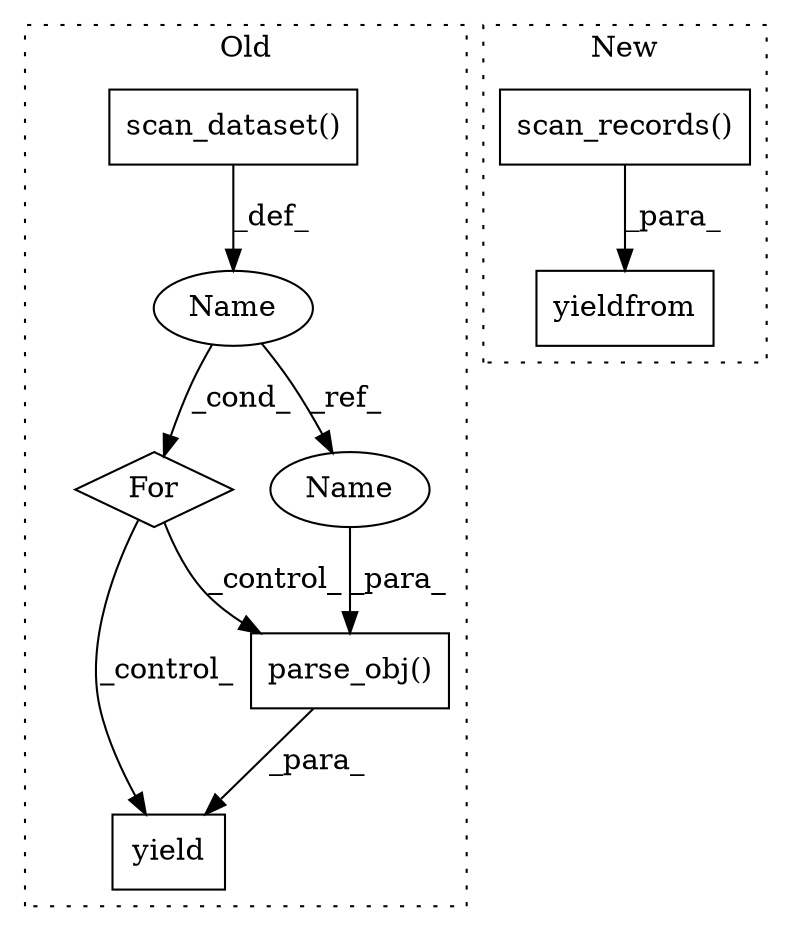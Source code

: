 digraph G {
subgraph cluster0 {
1 [label="yield" a="105" s="7233" l="6" shape="box"];
3 [label="For" a="107" s="7093,7219" l="4,14" shape="diamond"];
4 [label="Name" a="87" s="7097" l="9" shape="ellipse"];
5 [label="parse_obj()" a="75" s="7239,7283" l="35,1" shape="box"];
6 [label="scan_dataset()" a="75" s="7110,7156" l="39,63" shape="box"];
8 [label="Name" a="87" s="7274" l="9" shape="ellipse"];
label = "Old";
style="dotted";
}
subgraph cluster1 {
2 [label="yieldfrom" a="77" s="6909" l="11" shape="box"];
7 [label="scan_records()" a="75" s="6920,6969" l="42,61" shape="box"];
label = "New";
style="dotted";
}
3 -> 1 [label="_control_"];
3 -> 5 [label="_control_"];
4 -> 3 [label="_cond_"];
4 -> 8 [label="_ref_"];
5 -> 1 [label="_para_"];
6 -> 4 [label="_def_"];
7 -> 2 [label="_para_"];
8 -> 5 [label="_para_"];
}